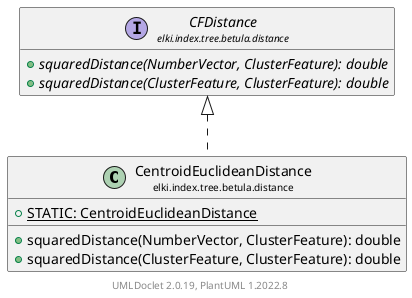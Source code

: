 @startuml
    remove .*\.(Instance|Par|Parameterizer|Factory)$
    set namespaceSeparator none
    hide empty fields
    hide empty methods

    class "<size:14>CentroidEuclideanDistance\n<size:10>elki.index.tree.betula.distance" as elki.index.tree.betula.distance.CentroidEuclideanDistance [[CentroidEuclideanDistance.html]] {
        {static} +STATIC: CentroidEuclideanDistance
        +squaredDistance(NumberVector, ClusterFeature): double
        +squaredDistance(ClusterFeature, ClusterFeature): double
    }

    interface "<size:14>CFDistance\n<size:10>elki.index.tree.betula.distance" as elki.index.tree.betula.distance.CFDistance [[CFDistance.html]] {
        {abstract} +squaredDistance(NumberVector, ClusterFeature): double
        {abstract} +squaredDistance(ClusterFeature, ClusterFeature): double
    }
    class "<size:14>CentroidEuclideanDistance.Par\n<size:10>elki.index.tree.betula.distance" as elki.index.tree.betula.distance.CentroidEuclideanDistance.Par [[CentroidEuclideanDistance.Par.html]]

    elki.index.tree.betula.distance.CFDistance <|.. elki.index.tree.betula.distance.CentroidEuclideanDistance
    elki.index.tree.betula.distance.CentroidEuclideanDistance +-- elki.index.tree.betula.distance.CentroidEuclideanDistance.Par

    center footer UMLDoclet 2.0.19, PlantUML 1.2022.8
@enduml
